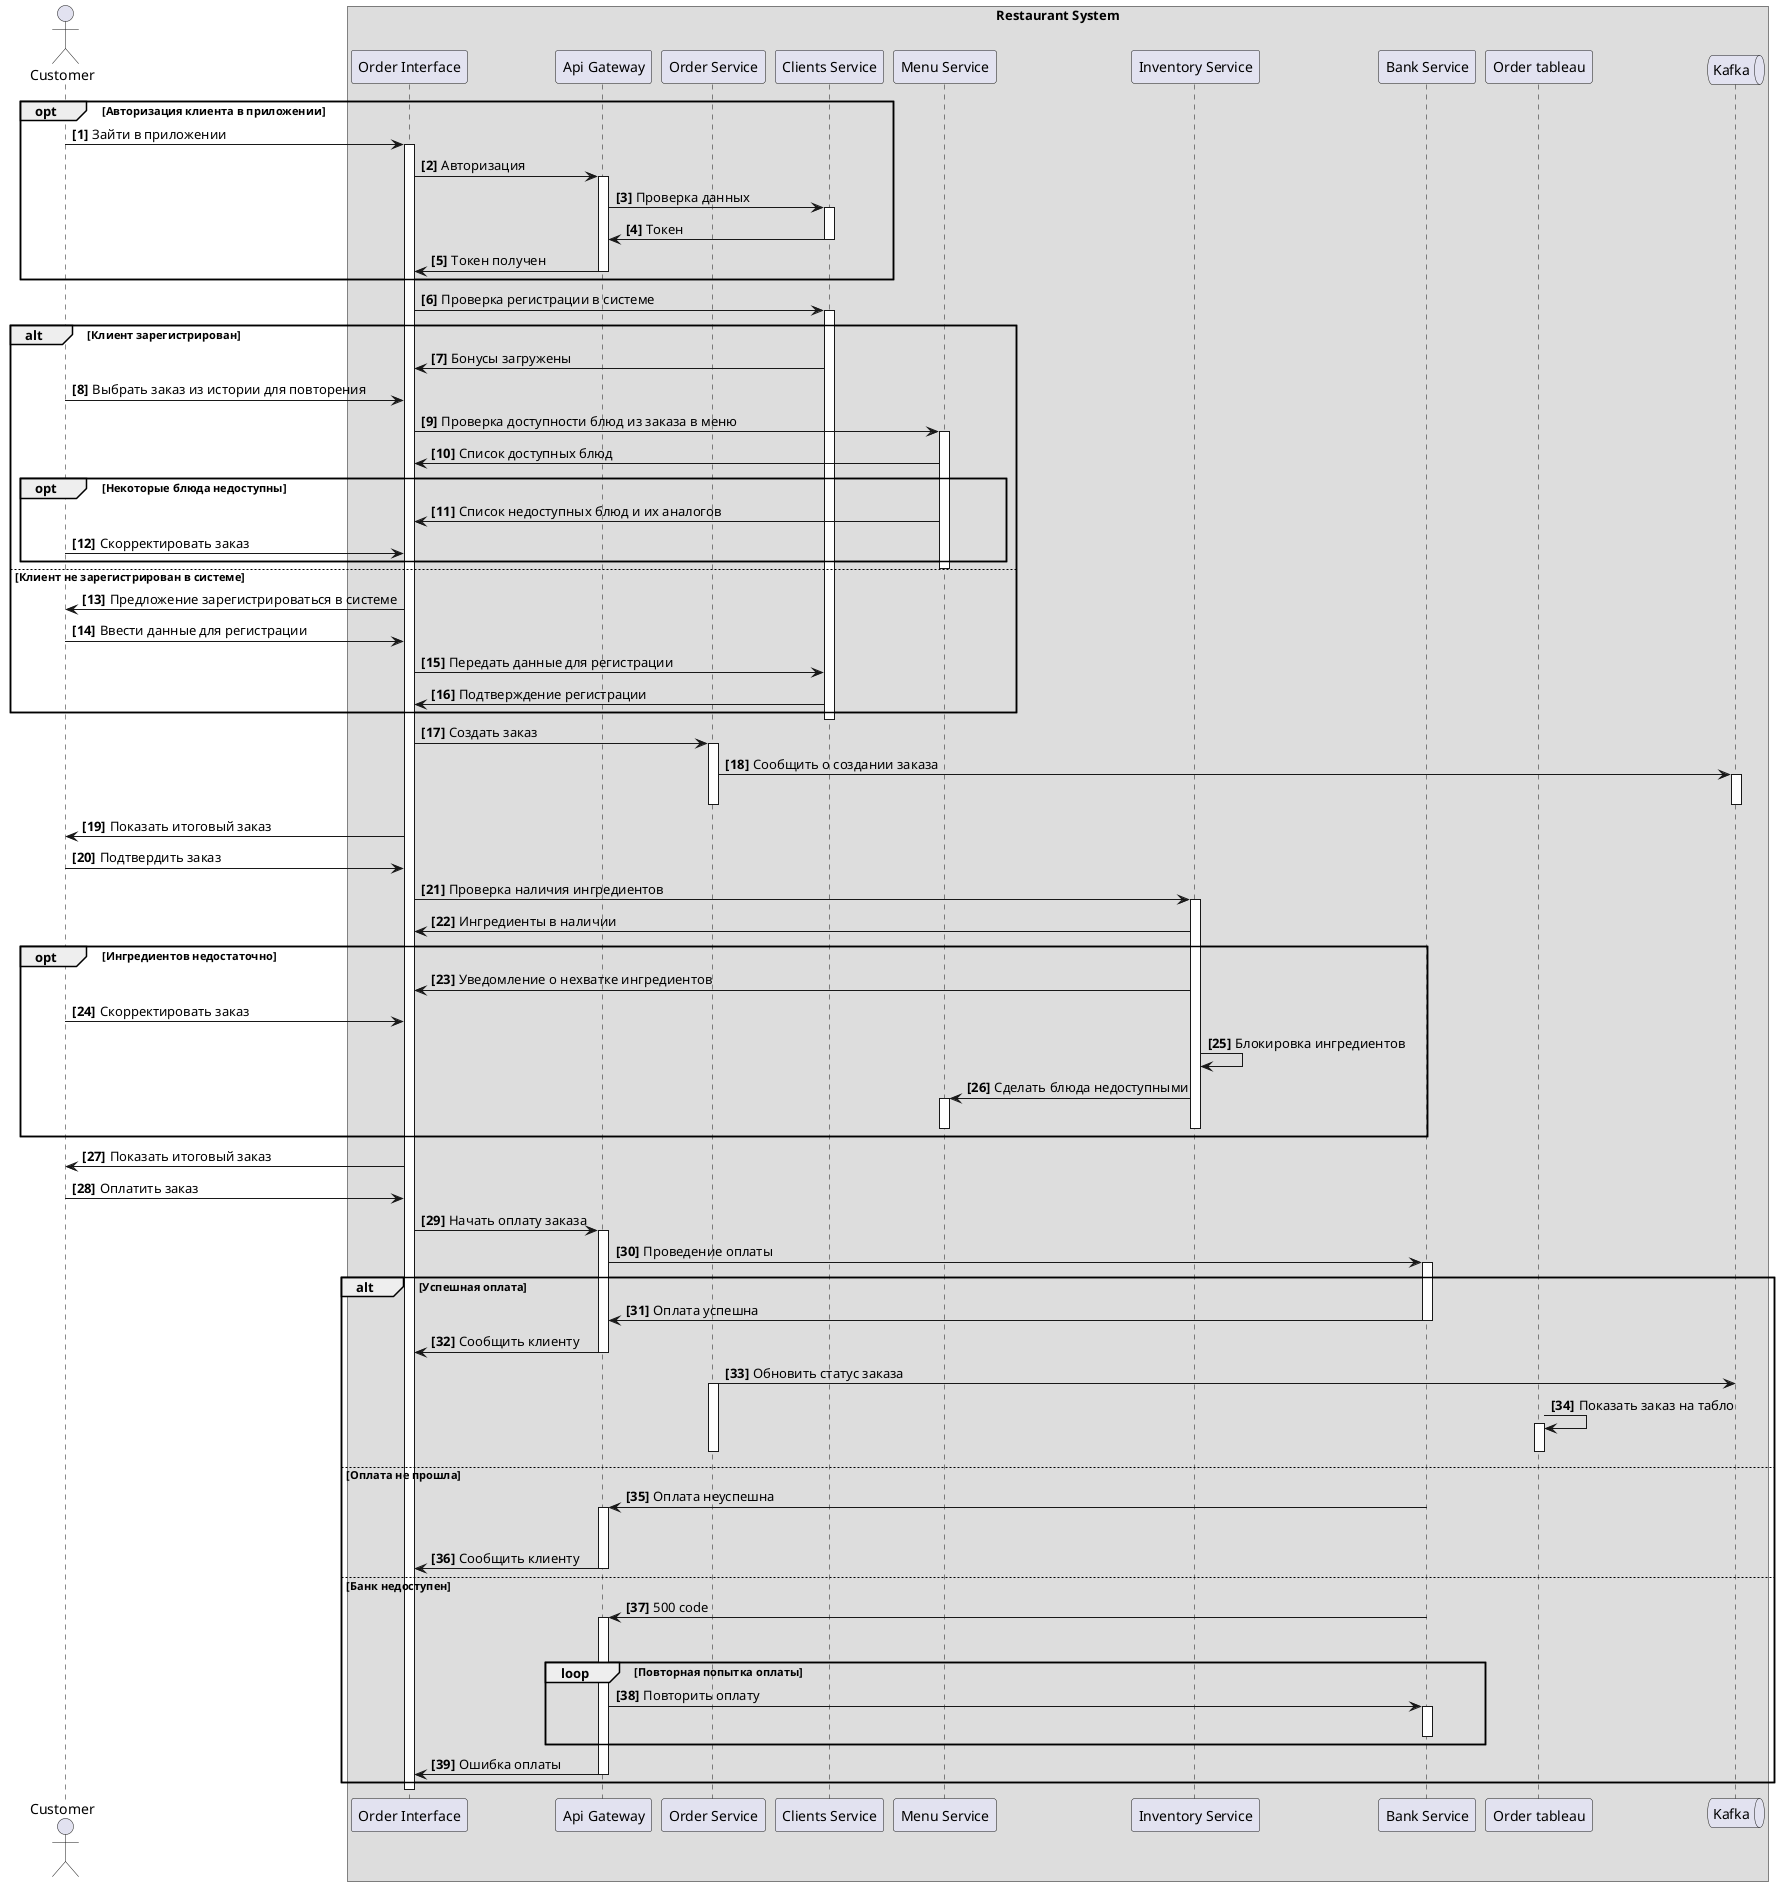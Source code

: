 @startuml
actor "Customer" as c
box "Restaurant System"
participant "Order Interface" as oi
participant "Api Gateway" as gw
participant "Order Service" as os
participant "Clients Service" as cs
participant "Menu Service" as ms
participant "Inventory Service" as is
participant "Bank Service" as bs
participant "Order tableau" as ot
queue "Kafka" as kf
end box

autonumber  "<b>[0]"
opt Авторизация клиента в приложении
    c -> oi: Зайти в приложении
    activate oi
    oi -> gw : Авторизация
    activate gw
    gw -> cs : Проверка данных
    activate cs
    cs -> gw : Токен
    deactivate cs
    gw -> oi : Токен получен
    deactivate gw
end

oi -> cs : Проверка регистрации в системе
activate cs
alt Клиент зарегистрирован
    cs -> oi : Бонусы загружены
    c -> oi : Выбрать заказ из истории для повторения
    oi -> ms : Проверка доступности блюд из заказа в меню
    activate ms
    ms -> oi : Список доступных блюд
    opt Некоторые блюда недоступны
        ms -> oi : Список недоступных блюд и их аналогов
        c -> oi : Скорректировать заказ
    end
    deactivate ms
else Клиент не зарегистрирован в системе
    oi -> c : Предложение зарегистрироваться в системе
    c -> oi : Ввести данные для регистрации
    oi -> cs : Передать данные для регистрации
    cs -> oi : Подтверждение регистрации
end
deactivate cs

oi -> os : Создать заказ
activate os
os -> kf : Сообщить о создании заказа
activate kf
deactivate os
deactivate kf

oi -> c : Показать итоговый заказ
c -> oi : Подтвердить заказ

' Новый шаг: Проверка и блокировка ингредиентов
oi -> is : Проверка наличия ингредиентов
activate is
is -> oi : Ингредиенты в наличии
opt Ингредиентов недостаточно
    is -> oi : Уведомление о нехватке ингредиентов
    c -> oi : Скорректировать заказ
is -> is : Блокировка ингредиентов
is -> ms++: Сделать блюда недоступными 
is --
ms --

end 
oi -> c : Показать итоговый заказ

c -> oi : Оплатить заказ

oi -> gw : Начать оплату заказа
activate gw
gw -> bs : Проведение оплаты
activate bs

alt Успешная оплата
    bs -> gw : Оплата успешна
    deactivate bs
    gw -> oi : Сообщить клиенту
    deactivate gw
    os -> kf : Обновить статус заказа
    activate os
    ot -> ot : Показать заказ на табло
    activate ot
    deactivate os
    deactivate ot
    deactivate kf
else Оплата не прошла
    bs -> gw : Оплата неуспешна
    activate gw
    deactivate bs
    gw -> oi : Сообщить клиенту
    deactivate gw
else Банк недоступен
    bs -> gw : 500 code
    activate gw
    deactivate bs
    loop Повторная попытка оплаты
        gw -> bs : Повторить оплату
        activate bs
        deactivate bs
    end
    gw -> oi : Ошибка оплаты
    deactivate gw
end
deactivate oi
@enduml